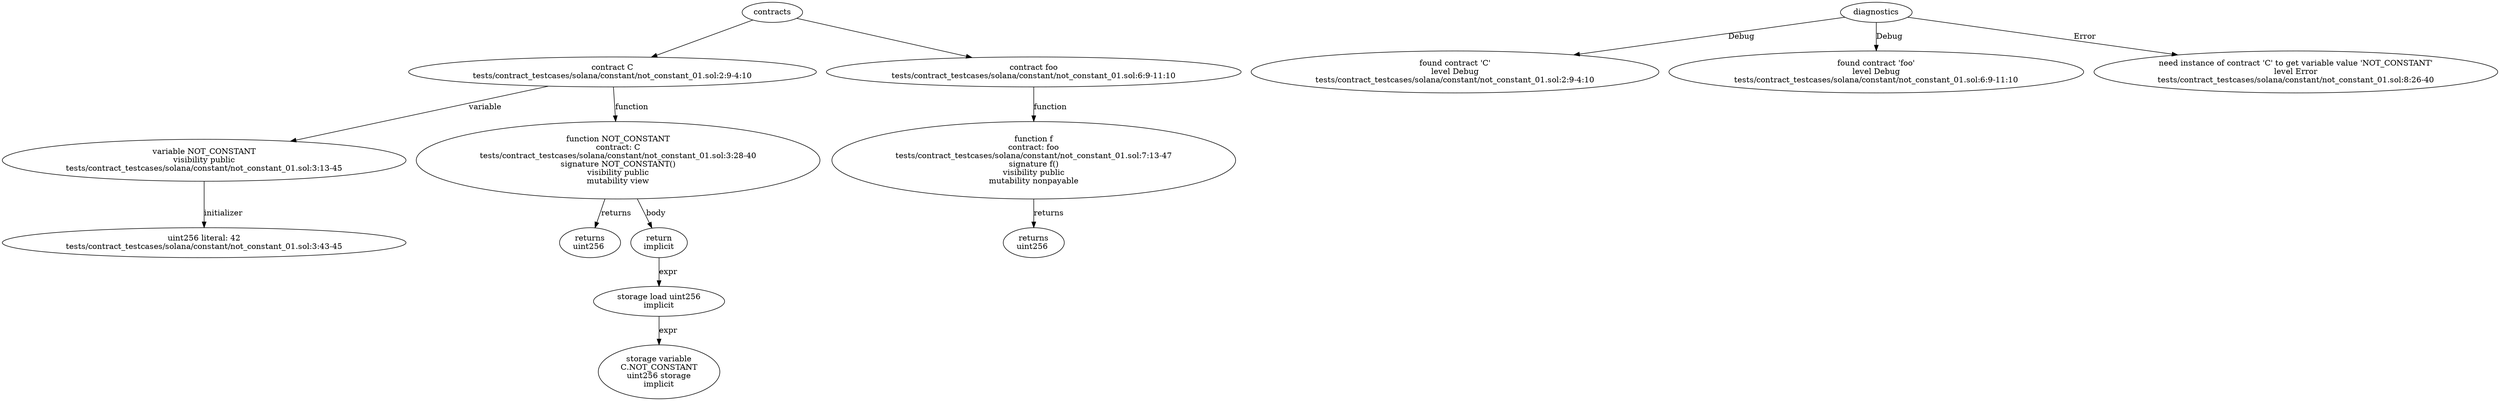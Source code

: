 strict digraph "tests/contract_testcases/solana/constant/not_constant_01.sol" {
	contract [label="contract C\ntests/contract_testcases/solana/constant/not_constant_01.sol:2:9-4:10"]
	var [label="variable NOT_CONSTANT\nvisibility public\ntests/contract_testcases/solana/constant/not_constant_01.sol:3:13-45"]
	number_literal [label="uint256 literal: 42\ntests/contract_testcases/solana/constant/not_constant_01.sol:3:43-45"]
	NOT_CONSTANT [label="function NOT_CONSTANT\ncontract: C\ntests/contract_testcases/solana/constant/not_constant_01.sol:3:28-40\nsignature NOT_CONSTANT()\nvisibility public\nmutability view"]
	returns [label="returns\nuint256 "]
	return [label="return\nimplicit"]
	storage_load [label="storage load uint256\nimplicit"]
	storage_var [label="storage variable\nC.NOT_CONSTANT\nuint256 storage\nimplicit"]
	contract_10 [label="contract foo\ntests/contract_testcases/solana/constant/not_constant_01.sol:6:9-11:10"]
	f [label="function f\ncontract: foo\ntests/contract_testcases/solana/constant/not_constant_01.sol:7:13-47\nsignature f()\nvisibility public\nmutability nonpayable"]
	returns_12 [label="returns\nuint256 "]
	diagnostic [label="found contract 'C'\nlevel Debug\ntests/contract_testcases/solana/constant/not_constant_01.sol:2:9-4:10"]
	diagnostic_15 [label="found contract 'foo'\nlevel Debug\ntests/contract_testcases/solana/constant/not_constant_01.sol:6:9-11:10"]
	diagnostic_16 [label="need instance of contract 'C' to get variable value 'NOT_CONSTANT'\nlevel Error\ntests/contract_testcases/solana/constant/not_constant_01.sol:8:26-40"]
	contracts -> contract
	contract -> var [label="variable"]
	var -> number_literal [label="initializer"]
	contract -> NOT_CONSTANT [label="function"]
	NOT_CONSTANT -> returns [label="returns"]
	NOT_CONSTANT -> return [label="body"]
	return -> storage_load [label="expr"]
	storage_load -> storage_var [label="expr"]
	contracts -> contract_10
	contract_10 -> f [label="function"]
	f -> returns_12 [label="returns"]
	diagnostics -> diagnostic [label="Debug"]
	diagnostics -> diagnostic_15 [label="Debug"]
	diagnostics -> diagnostic_16 [label="Error"]
}
